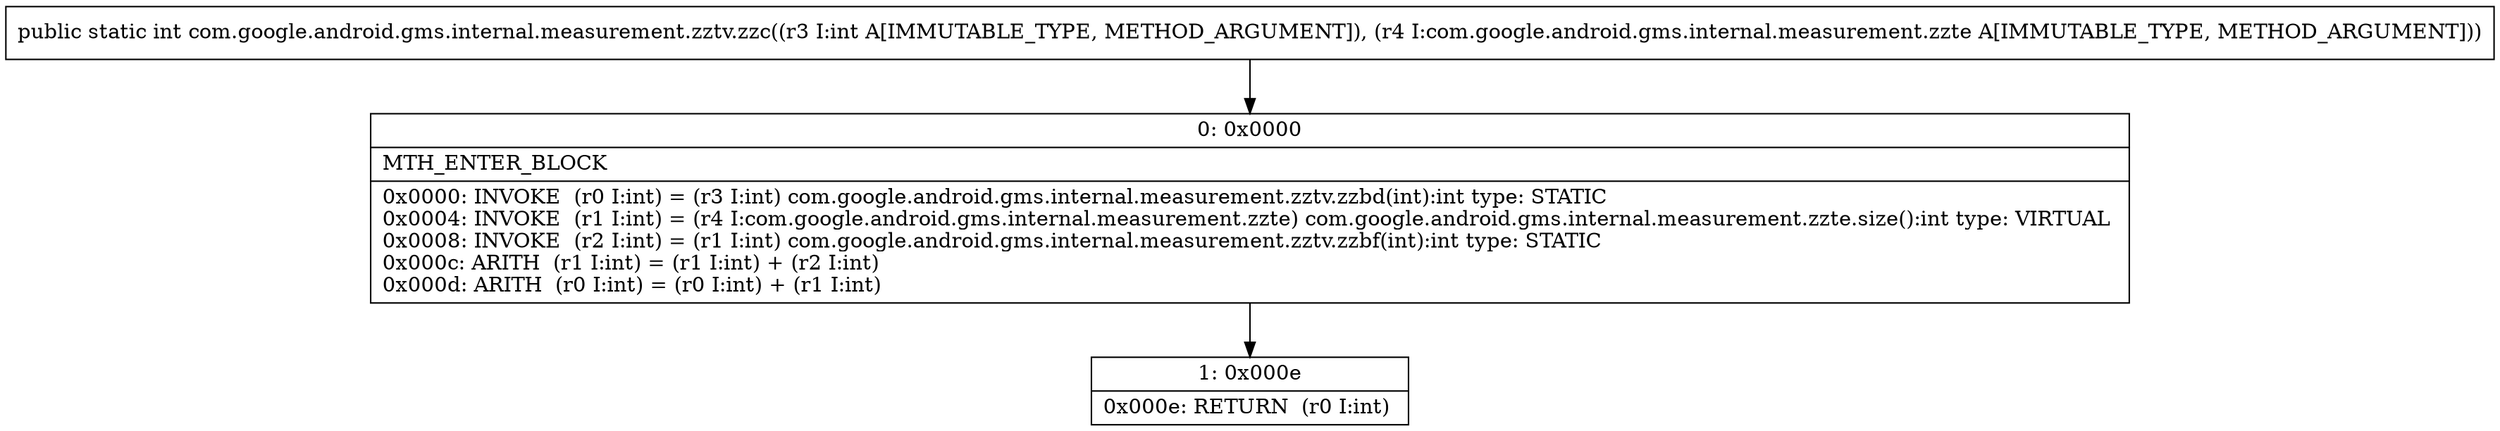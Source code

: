 digraph "CFG forcom.google.android.gms.internal.measurement.zztv.zzc(ILcom\/google\/android\/gms\/internal\/measurement\/zzte;)I" {
Node_0 [shape=record,label="{0\:\ 0x0000|MTH_ENTER_BLOCK\l|0x0000: INVOKE  (r0 I:int) = (r3 I:int) com.google.android.gms.internal.measurement.zztv.zzbd(int):int type: STATIC \l0x0004: INVOKE  (r1 I:int) = (r4 I:com.google.android.gms.internal.measurement.zzte) com.google.android.gms.internal.measurement.zzte.size():int type: VIRTUAL \l0x0008: INVOKE  (r2 I:int) = (r1 I:int) com.google.android.gms.internal.measurement.zztv.zzbf(int):int type: STATIC \l0x000c: ARITH  (r1 I:int) = (r1 I:int) + (r2 I:int) \l0x000d: ARITH  (r0 I:int) = (r0 I:int) + (r1 I:int) \l}"];
Node_1 [shape=record,label="{1\:\ 0x000e|0x000e: RETURN  (r0 I:int) \l}"];
MethodNode[shape=record,label="{public static int com.google.android.gms.internal.measurement.zztv.zzc((r3 I:int A[IMMUTABLE_TYPE, METHOD_ARGUMENT]), (r4 I:com.google.android.gms.internal.measurement.zzte A[IMMUTABLE_TYPE, METHOD_ARGUMENT])) }"];
MethodNode -> Node_0;
Node_0 -> Node_1;
}


